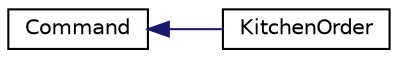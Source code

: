 digraph "Graphical Class Hierarchy"
{
 // LATEX_PDF_SIZE
  edge [fontname="Helvetica",fontsize="10",labelfontname="Helvetica",labelfontsize="10"];
  node [fontname="Helvetica",fontsize="10",shape=record];
  rankdir="LR";
  Node0 [label="Command",height=0.2,width=0.4,color="black", fillcolor="white", style="filled",URL="$classCommand.html",tooltip="The Command class represents a command for executing an order."];
  Node0 -> Node1 [dir="back",color="midnightblue",fontsize="10",style="solid",fontname="Helvetica"];
  Node1 [label="KitchenOrder",height=0.2,width=0.4,color="black", fillcolor="white", style="filled",URL="$classKitchenOrder.html",tooltip="The KitchenOrder class represents a command to be executed in the kitchen."];
}
